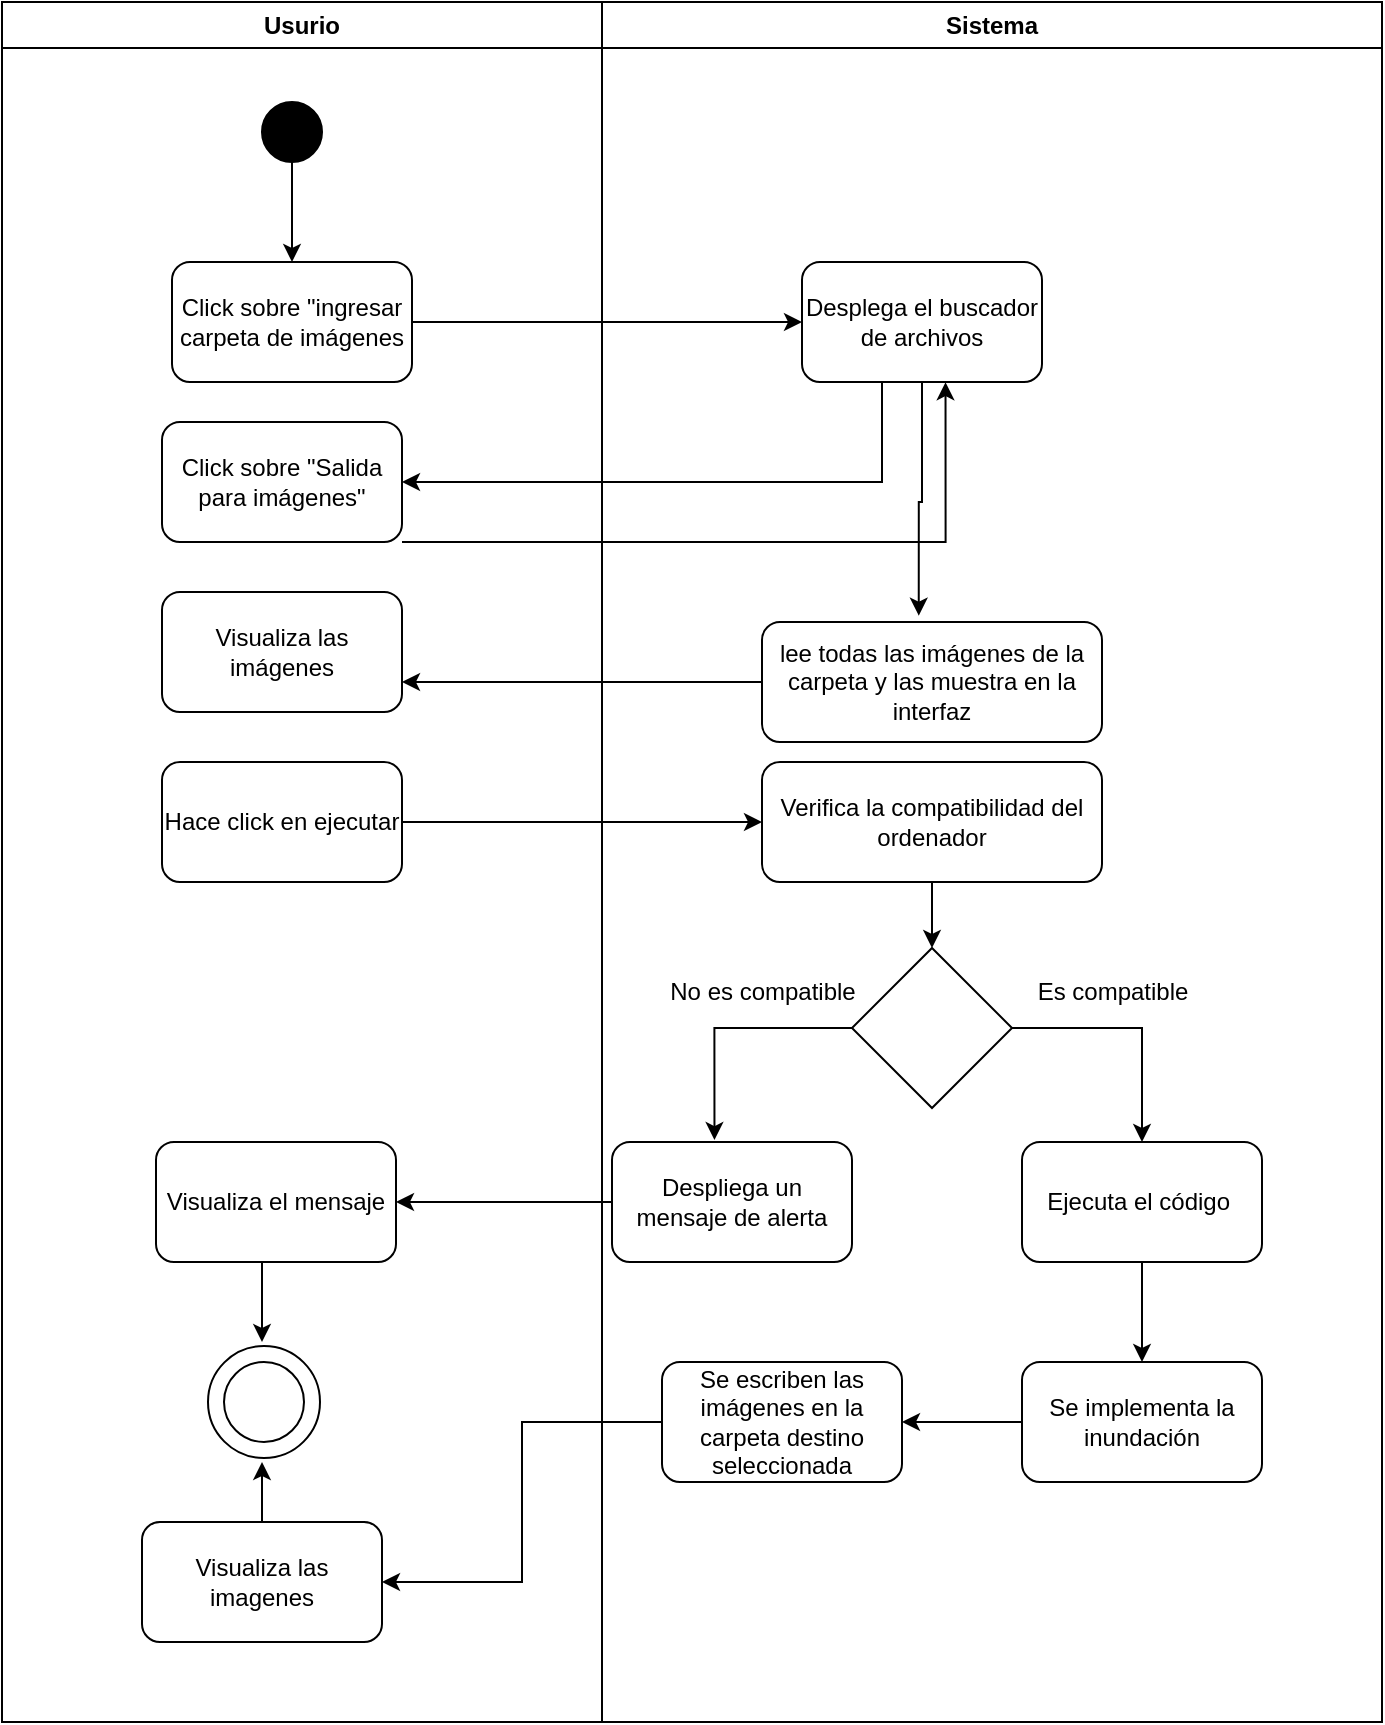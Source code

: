 <mxfile version="20.6.0" type="github">
  <diagram id="Sw5nVhULSkOiAKOQyLpx" name="Página-1">
    <mxGraphModel dx="555" dy="255" grid="1" gridSize="10" guides="1" tooltips="1" connect="1" arrows="1" fold="1" page="1" pageScale="1" pageWidth="827" pageHeight="1169" math="0" shadow="0">
      <root>
        <mxCell id="0" />
        <mxCell id="1" parent="0" />
        <mxCell id="H-eEI7zt6bKrMiKKqwcv-9" value="Usurio" style="swimlane;whiteSpace=wrap;html=1;" vertex="1" parent="1">
          <mxGeometry x="120" y="510" width="300" height="860" as="geometry" />
        </mxCell>
        <mxCell id="H-eEI7zt6bKrMiKKqwcv-16" style="edgeStyle=orthogonalEdgeStyle;rounded=0;orthogonalLoop=1;jettySize=auto;html=1;" edge="1" parent="H-eEI7zt6bKrMiKKqwcv-9" source="H-eEI7zt6bKrMiKKqwcv-12" target="H-eEI7zt6bKrMiKKqwcv-13">
          <mxGeometry relative="1" as="geometry" />
        </mxCell>
        <mxCell id="H-eEI7zt6bKrMiKKqwcv-12" value="" style="ellipse;whiteSpace=wrap;html=1;aspect=fixed;fillColor=#000000;" vertex="1" parent="H-eEI7zt6bKrMiKKqwcv-9">
          <mxGeometry x="130" y="50" width="30" height="30" as="geometry" />
        </mxCell>
        <mxCell id="H-eEI7zt6bKrMiKKqwcv-13" value="Click sobre &quot;ingresar carpeta de imágenes" style="rounded=1;whiteSpace=wrap;html=1;" vertex="1" parent="H-eEI7zt6bKrMiKKqwcv-9">
          <mxGeometry x="85" y="130" width="120" height="60" as="geometry" />
        </mxCell>
        <mxCell id="H-eEI7zt6bKrMiKKqwcv-15" value="Click sobre &quot;Salida para imágenes&quot;" style="rounded=1;whiteSpace=wrap;html=1;" vertex="1" parent="H-eEI7zt6bKrMiKKqwcv-9">
          <mxGeometry x="80" y="210" width="120" height="60" as="geometry" />
        </mxCell>
        <mxCell id="H-eEI7zt6bKrMiKKqwcv-24" value="Visualiza las imágenes" style="rounded=1;whiteSpace=wrap;html=1;" vertex="1" parent="H-eEI7zt6bKrMiKKqwcv-9">
          <mxGeometry x="80" y="295" width="120" height="60" as="geometry" />
        </mxCell>
        <mxCell id="H-eEI7zt6bKrMiKKqwcv-26" value="Hace click en ejecutar" style="rounded=1;whiteSpace=wrap;html=1;" vertex="1" parent="H-eEI7zt6bKrMiKKqwcv-9">
          <mxGeometry x="80" y="380" width="120" height="60" as="geometry" />
        </mxCell>
        <mxCell id="H-eEI7zt6bKrMiKKqwcv-41" value="Visualiza el mensaje" style="rounded=1;whiteSpace=wrap;html=1;" vertex="1" parent="H-eEI7zt6bKrMiKKqwcv-9">
          <mxGeometry x="77" y="570" width="120" height="60" as="geometry" />
        </mxCell>
        <mxCell id="H-eEI7zt6bKrMiKKqwcv-42" value="" style="ellipse;whiteSpace=wrap;html=1;aspect=fixed;" vertex="1" parent="H-eEI7zt6bKrMiKKqwcv-9">
          <mxGeometry x="103" y="672" width="56" height="56" as="geometry" />
        </mxCell>
        <mxCell id="H-eEI7zt6bKrMiKKqwcv-59" value="Visualiza las imagenes" style="rounded=1;whiteSpace=wrap;html=1;" vertex="1" parent="H-eEI7zt6bKrMiKKqwcv-9">
          <mxGeometry x="70" y="760" width="120" height="60" as="geometry" />
        </mxCell>
        <mxCell id="H-eEI7zt6bKrMiKKqwcv-10" value="Sistema" style="swimlane;whiteSpace=wrap;html=1;" vertex="1" parent="1">
          <mxGeometry x="420" y="510" width="390" height="860" as="geometry" />
        </mxCell>
        <mxCell id="H-eEI7zt6bKrMiKKqwcv-14" value="Desplega el buscador de archivos" style="rounded=1;whiteSpace=wrap;html=1;" vertex="1" parent="H-eEI7zt6bKrMiKKqwcv-10">
          <mxGeometry x="100" y="130" width="120" height="60" as="geometry" />
        </mxCell>
        <mxCell id="H-eEI7zt6bKrMiKKqwcv-21" value="lee todas las imágenes de la carpeta y las muestra en la interfaz" style="rounded=1;whiteSpace=wrap;html=1;" vertex="1" parent="H-eEI7zt6bKrMiKKqwcv-10">
          <mxGeometry x="80" y="310" width="170" height="60" as="geometry" />
        </mxCell>
        <mxCell id="H-eEI7zt6bKrMiKKqwcv-20" style="edgeStyle=orthogonalEdgeStyle;rounded=0;orthogonalLoop=1;jettySize=auto;html=1;entryX=0.461;entryY=-0.053;entryDx=0;entryDy=0;entryPerimeter=0;" edge="1" parent="H-eEI7zt6bKrMiKKqwcv-10" source="H-eEI7zt6bKrMiKKqwcv-14" target="H-eEI7zt6bKrMiKKqwcv-21">
          <mxGeometry relative="1" as="geometry">
            <mxPoint x="160" y="330" as="targetPoint" />
          </mxGeometry>
        </mxCell>
        <mxCell id="H-eEI7zt6bKrMiKKqwcv-31" style="edgeStyle=orthogonalEdgeStyle;rounded=0;orthogonalLoop=1;jettySize=auto;html=1;entryX=0.5;entryY=0;entryDx=0;entryDy=0;" edge="1" parent="H-eEI7zt6bKrMiKKqwcv-10" source="H-eEI7zt6bKrMiKKqwcv-29" target="H-eEI7zt6bKrMiKKqwcv-30">
          <mxGeometry relative="1" as="geometry" />
        </mxCell>
        <mxCell id="H-eEI7zt6bKrMiKKqwcv-29" value="Verifica la compatibilidad del ordenador" style="rounded=1;whiteSpace=wrap;html=1;" vertex="1" parent="H-eEI7zt6bKrMiKKqwcv-10">
          <mxGeometry x="80" y="380" width="170" height="60" as="geometry" />
        </mxCell>
        <mxCell id="H-eEI7zt6bKrMiKKqwcv-35" style="edgeStyle=orthogonalEdgeStyle;rounded=0;orthogonalLoop=1;jettySize=auto;html=1;entryX=0.427;entryY=-0.016;entryDx=0;entryDy=0;entryPerimeter=0;exitX=0;exitY=0.5;exitDx=0;exitDy=0;" edge="1" parent="H-eEI7zt6bKrMiKKqwcv-10" source="H-eEI7zt6bKrMiKKqwcv-30" target="H-eEI7zt6bKrMiKKqwcv-33">
          <mxGeometry relative="1" as="geometry" />
        </mxCell>
        <mxCell id="H-eEI7zt6bKrMiKKqwcv-37" style="edgeStyle=orthogonalEdgeStyle;rounded=0;orthogonalLoop=1;jettySize=auto;html=1;entryX=0.5;entryY=0;entryDx=0;entryDy=0;exitX=1;exitY=0.5;exitDx=0;exitDy=0;" edge="1" parent="H-eEI7zt6bKrMiKKqwcv-10" source="H-eEI7zt6bKrMiKKqwcv-30" target="H-eEI7zt6bKrMiKKqwcv-34">
          <mxGeometry relative="1" as="geometry" />
        </mxCell>
        <mxCell id="H-eEI7zt6bKrMiKKqwcv-30" value="" style="rhombus;whiteSpace=wrap;html=1;" vertex="1" parent="H-eEI7zt6bKrMiKKqwcv-10">
          <mxGeometry x="125" y="473" width="80" height="80" as="geometry" />
        </mxCell>
        <mxCell id="H-eEI7zt6bKrMiKKqwcv-33" value="Despliega un mensaje de alerta" style="rounded=1;whiteSpace=wrap;html=1;" vertex="1" parent="H-eEI7zt6bKrMiKKqwcv-10">
          <mxGeometry x="5" y="570" width="120" height="60" as="geometry" />
        </mxCell>
        <mxCell id="H-eEI7zt6bKrMiKKqwcv-57" style="edgeStyle=orthogonalEdgeStyle;rounded=0;orthogonalLoop=1;jettySize=auto;html=1;" edge="1" parent="H-eEI7zt6bKrMiKKqwcv-10" source="H-eEI7zt6bKrMiKKqwcv-34" target="H-eEI7zt6bKrMiKKqwcv-56">
          <mxGeometry relative="1" as="geometry" />
        </mxCell>
        <mxCell id="H-eEI7zt6bKrMiKKqwcv-34" value="Ejecuta el código&amp;nbsp;" style="rounded=1;whiteSpace=wrap;html=1;" vertex="1" parent="H-eEI7zt6bKrMiKKqwcv-10">
          <mxGeometry x="210" y="570" width="120" height="60" as="geometry" />
        </mxCell>
        <mxCell id="H-eEI7zt6bKrMiKKqwcv-38" value="Es compatible" style="text;html=1;resizable=0;autosize=1;align=center;verticalAlign=middle;points=[];fillColor=none;strokeColor=none;rounded=0;" vertex="1" parent="H-eEI7zt6bKrMiKKqwcv-10">
          <mxGeometry x="205" y="480" width="100" height="30" as="geometry" />
        </mxCell>
        <mxCell id="H-eEI7zt6bKrMiKKqwcv-39" value="No es compatible" style="text;html=1;resizable=0;autosize=1;align=center;verticalAlign=middle;points=[];fillColor=none;strokeColor=none;rounded=0;" vertex="1" parent="H-eEI7zt6bKrMiKKqwcv-10">
          <mxGeometry x="20" y="480" width="120" height="30" as="geometry" />
        </mxCell>
        <mxCell id="H-eEI7zt6bKrMiKKqwcv-62" style="edgeStyle=orthogonalEdgeStyle;rounded=0;orthogonalLoop=1;jettySize=auto;html=1;entryX=1;entryY=0.5;entryDx=0;entryDy=0;" edge="1" parent="H-eEI7zt6bKrMiKKqwcv-10" source="H-eEI7zt6bKrMiKKqwcv-56" target="H-eEI7zt6bKrMiKKqwcv-58">
          <mxGeometry relative="1" as="geometry" />
        </mxCell>
        <mxCell id="H-eEI7zt6bKrMiKKqwcv-56" value="Se implementa la inundación" style="rounded=1;whiteSpace=wrap;html=1;" vertex="1" parent="H-eEI7zt6bKrMiKKqwcv-10">
          <mxGeometry x="210" y="680" width="120" height="60" as="geometry" />
        </mxCell>
        <mxCell id="H-eEI7zt6bKrMiKKqwcv-58" value="Se escriben las imágenes en la carpeta destino seleccionada" style="rounded=1;whiteSpace=wrap;html=1;" vertex="1" parent="H-eEI7zt6bKrMiKKqwcv-10">
          <mxGeometry x="30" y="680" width="120" height="60" as="geometry" />
        </mxCell>
        <mxCell id="H-eEI7zt6bKrMiKKqwcv-17" style="edgeStyle=orthogonalEdgeStyle;rounded=0;orthogonalLoop=1;jettySize=auto;html=1;entryX=0;entryY=0.5;entryDx=0;entryDy=0;" edge="1" parent="1" source="H-eEI7zt6bKrMiKKqwcv-13" target="H-eEI7zt6bKrMiKKqwcv-14">
          <mxGeometry relative="1" as="geometry" />
        </mxCell>
        <mxCell id="H-eEI7zt6bKrMiKKqwcv-18" style="edgeStyle=orthogonalEdgeStyle;rounded=0;orthogonalLoop=1;jettySize=auto;html=1;entryX=1;entryY=0.5;entryDx=0;entryDy=0;" edge="1" parent="1" source="H-eEI7zt6bKrMiKKqwcv-14" target="H-eEI7zt6bKrMiKKqwcv-15">
          <mxGeometry relative="1" as="geometry">
            <Array as="points">
              <mxPoint x="560" y="750" />
            </Array>
          </mxGeometry>
        </mxCell>
        <mxCell id="H-eEI7zt6bKrMiKKqwcv-19" style="edgeStyle=orthogonalEdgeStyle;rounded=0;orthogonalLoop=1;jettySize=auto;html=1;entryX=0.598;entryY=1.002;entryDx=0;entryDy=0;entryPerimeter=0;" edge="1" parent="1" source="H-eEI7zt6bKrMiKKqwcv-15" target="H-eEI7zt6bKrMiKKqwcv-14">
          <mxGeometry relative="1" as="geometry">
            <Array as="points">
              <mxPoint x="592" y="780" />
            </Array>
          </mxGeometry>
        </mxCell>
        <mxCell id="H-eEI7zt6bKrMiKKqwcv-22" style="edgeStyle=orthogonalEdgeStyle;rounded=0;orthogonalLoop=1;jettySize=auto;html=1;entryX=1;entryY=0.75;entryDx=0;entryDy=0;" edge="1" parent="1" source="H-eEI7zt6bKrMiKKqwcv-21" target="H-eEI7zt6bKrMiKKqwcv-24">
          <mxGeometry relative="1" as="geometry">
            <mxPoint x="340" y="850" as="targetPoint" />
          </mxGeometry>
        </mxCell>
        <mxCell id="H-eEI7zt6bKrMiKKqwcv-27" style="edgeStyle=orthogonalEdgeStyle;rounded=0;orthogonalLoop=1;jettySize=auto;html=1;" edge="1" parent="1" source="H-eEI7zt6bKrMiKKqwcv-26">
          <mxGeometry relative="1" as="geometry">
            <mxPoint x="500" y="920" as="targetPoint" />
          </mxGeometry>
        </mxCell>
        <mxCell id="H-eEI7zt6bKrMiKKqwcv-52" value="" style="ellipse;whiteSpace=wrap;html=1;aspect=fixed;" vertex="1" parent="1">
          <mxGeometry x="231" y="1190" width="40" height="40" as="geometry" />
        </mxCell>
        <mxCell id="H-eEI7zt6bKrMiKKqwcv-53" style="edgeStyle=orthogonalEdgeStyle;rounded=0;orthogonalLoop=1;jettySize=auto;html=1;" edge="1" parent="1" source="H-eEI7zt6bKrMiKKqwcv-41">
          <mxGeometry relative="1" as="geometry">
            <mxPoint x="250" y="1180" as="targetPoint" />
            <Array as="points">
              <mxPoint x="250" y="1150" />
              <mxPoint x="250" y="1150" />
            </Array>
          </mxGeometry>
        </mxCell>
        <mxCell id="H-eEI7zt6bKrMiKKqwcv-54" style="edgeStyle=orthogonalEdgeStyle;rounded=0;orthogonalLoop=1;jettySize=auto;html=1;entryX=1;entryY=0.5;entryDx=0;entryDy=0;" edge="1" parent="1" source="H-eEI7zt6bKrMiKKqwcv-33" target="H-eEI7zt6bKrMiKKqwcv-41">
          <mxGeometry relative="1" as="geometry" />
        </mxCell>
        <mxCell id="H-eEI7zt6bKrMiKKqwcv-60" style="edgeStyle=orthogonalEdgeStyle;rounded=0;orthogonalLoop=1;jettySize=auto;html=1;" edge="1" parent="1" source="H-eEI7zt6bKrMiKKqwcv-59">
          <mxGeometry relative="1" as="geometry">
            <mxPoint x="250" y="1240" as="targetPoint" />
          </mxGeometry>
        </mxCell>
        <mxCell id="H-eEI7zt6bKrMiKKqwcv-63" style="edgeStyle=orthogonalEdgeStyle;rounded=0;orthogonalLoop=1;jettySize=auto;html=1;entryX=1;entryY=0.5;entryDx=0;entryDy=0;" edge="1" parent="1" source="H-eEI7zt6bKrMiKKqwcv-58" target="H-eEI7zt6bKrMiKKqwcv-59">
          <mxGeometry relative="1" as="geometry" />
        </mxCell>
      </root>
    </mxGraphModel>
  </diagram>
</mxfile>

